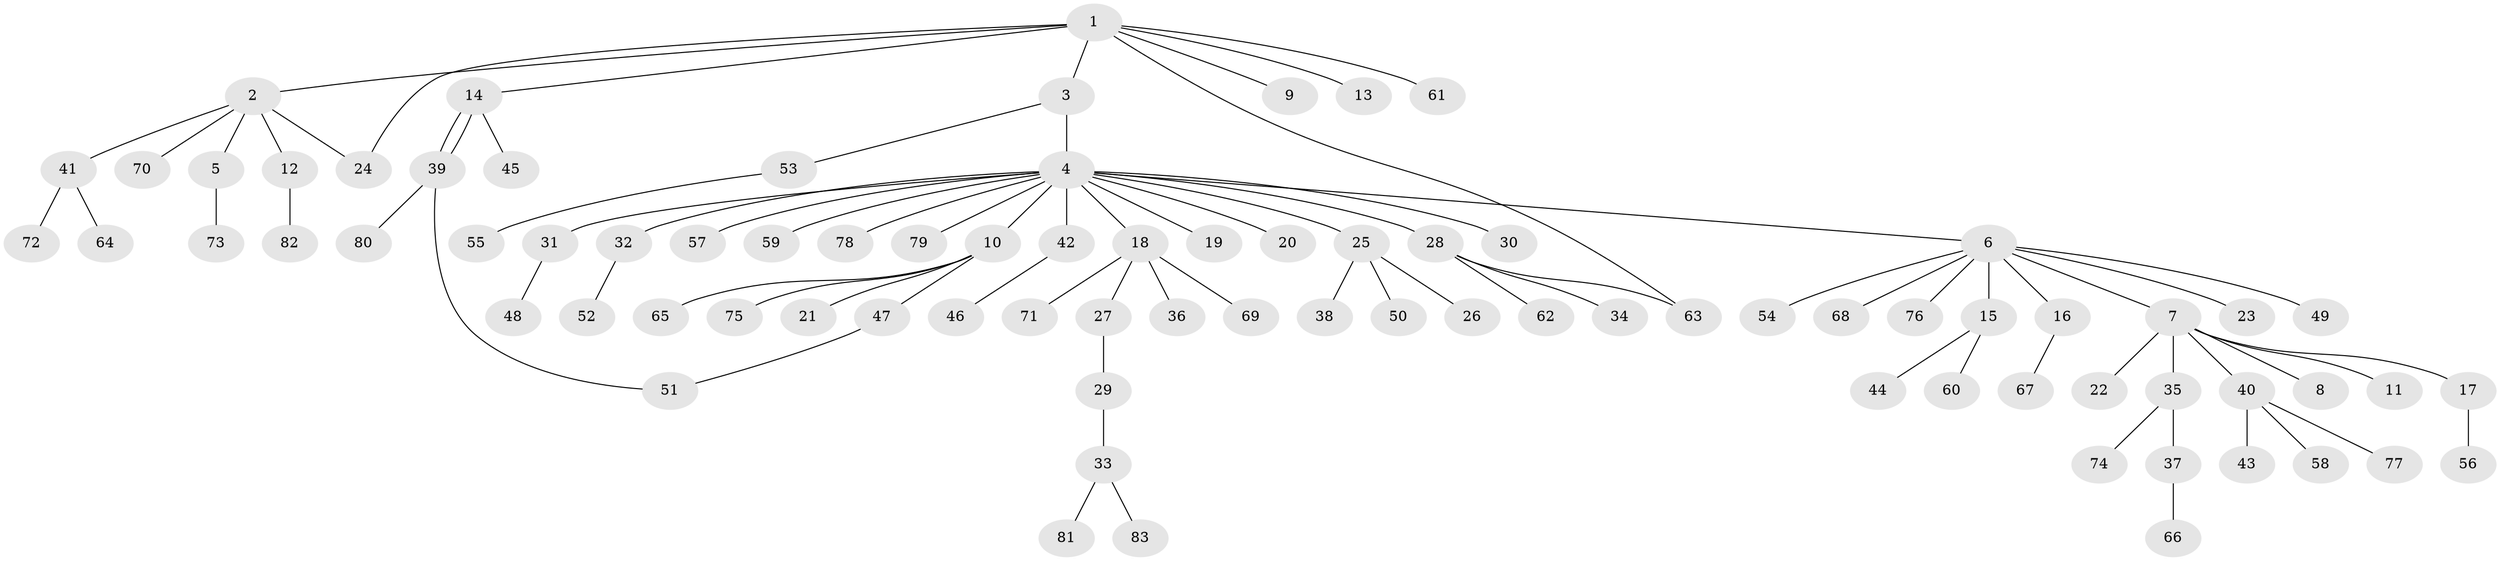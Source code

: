 // coarse degree distribution, {7: 0.016666666666666666, 5: 0.03333333333333333, 3: 0.08333333333333333, 15: 0.016666666666666666, 1: 0.65, 8: 0.016666666666666666, 6: 0.016666666666666666, 4: 0.03333333333333333, 2: 0.13333333333333333}
// Generated by graph-tools (version 1.1) at 2025/23/03/03/25 07:23:51]
// undirected, 83 vertices, 86 edges
graph export_dot {
graph [start="1"]
  node [color=gray90,style=filled];
  1;
  2;
  3;
  4;
  5;
  6;
  7;
  8;
  9;
  10;
  11;
  12;
  13;
  14;
  15;
  16;
  17;
  18;
  19;
  20;
  21;
  22;
  23;
  24;
  25;
  26;
  27;
  28;
  29;
  30;
  31;
  32;
  33;
  34;
  35;
  36;
  37;
  38;
  39;
  40;
  41;
  42;
  43;
  44;
  45;
  46;
  47;
  48;
  49;
  50;
  51;
  52;
  53;
  54;
  55;
  56;
  57;
  58;
  59;
  60;
  61;
  62;
  63;
  64;
  65;
  66;
  67;
  68;
  69;
  70;
  71;
  72;
  73;
  74;
  75;
  76;
  77;
  78;
  79;
  80;
  81;
  82;
  83;
  1 -- 2;
  1 -- 3;
  1 -- 9;
  1 -- 13;
  1 -- 14;
  1 -- 24;
  1 -- 61;
  1 -- 63;
  2 -- 5;
  2 -- 12;
  2 -- 24;
  2 -- 41;
  2 -- 70;
  3 -- 4;
  3 -- 53;
  4 -- 6;
  4 -- 10;
  4 -- 18;
  4 -- 19;
  4 -- 20;
  4 -- 25;
  4 -- 28;
  4 -- 30;
  4 -- 31;
  4 -- 32;
  4 -- 42;
  4 -- 57;
  4 -- 59;
  4 -- 78;
  4 -- 79;
  5 -- 73;
  6 -- 7;
  6 -- 15;
  6 -- 16;
  6 -- 23;
  6 -- 49;
  6 -- 54;
  6 -- 68;
  6 -- 76;
  7 -- 8;
  7 -- 11;
  7 -- 17;
  7 -- 22;
  7 -- 35;
  7 -- 40;
  10 -- 21;
  10 -- 47;
  10 -- 65;
  10 -- 75;
  12 -- 82;
  14 -- 39;
  14 -- 39;
  14 -- 45;
  15 -- 44;
  15 -- 60;
  16 -- 67;
  17 -- 56;
  18 -- 27;
  18 -- 36;
  18 -- 69;
  18 -- 71;
  25 -- 26;
  25 -- 38;
  25 -- 50;
  27 -- 29;
  28 -- 34;
  28 -- 62;
  28 -- 63;
  29 -- 33;
  31 -- 48;
  32 -- 52;
  33 -- 81;
  33 -- 83;
  35 -- 37;
  35 -- 74;
  37 -- 66;
  39 -- 51;
  39 -- 80;
  40 -- 43;
  40 -- 58;
  40 -- 77;
  41 -- 64;
  41 -- 72;
  42 -- 46;
  47 -- 51;
  53 -- 55;
}
